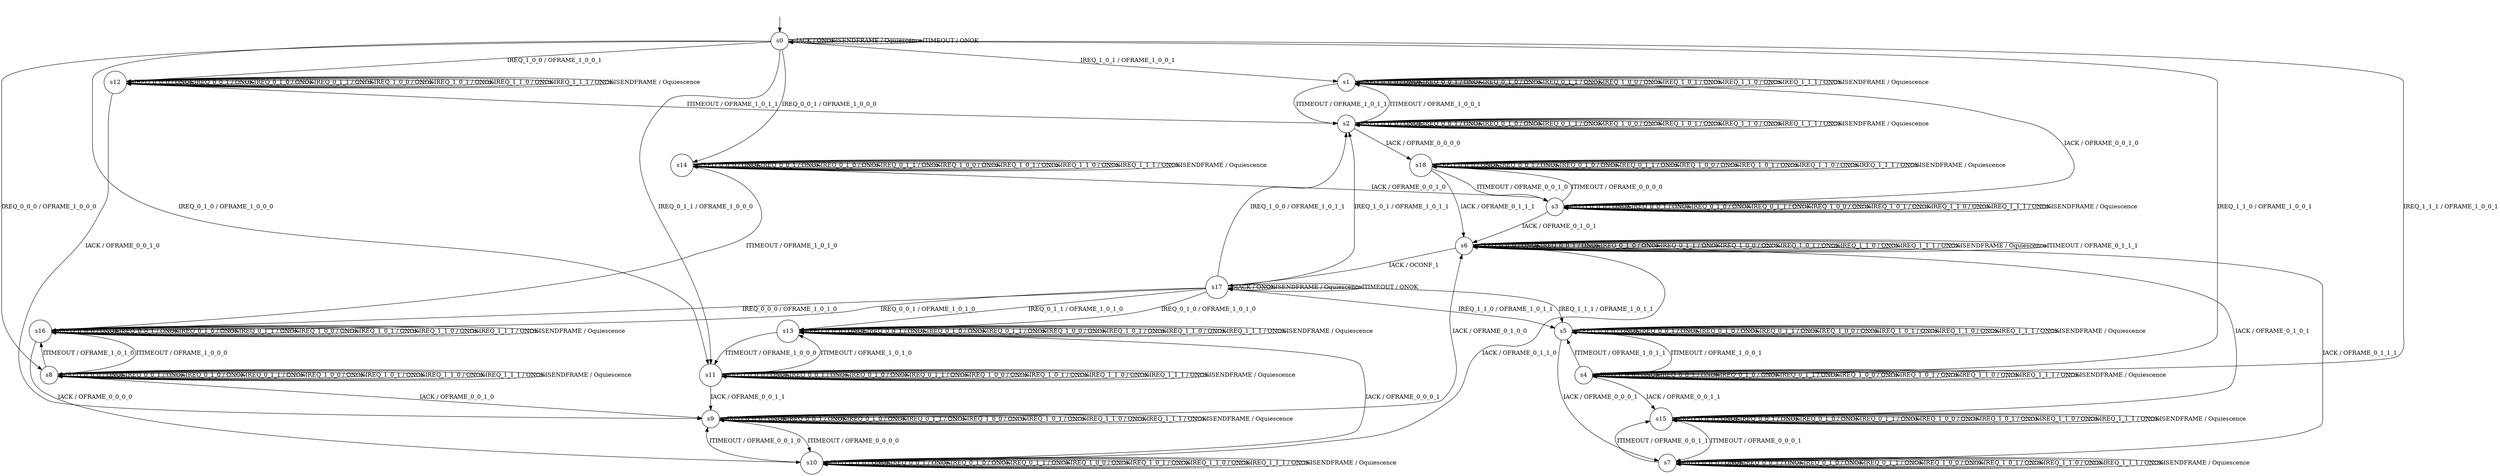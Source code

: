 digraph g {
__start0 [label="" shape="none"];

	s0 [shape="circle" label="s0"];
	s1 [shape="circle" label="s1"];
	s2 [shape="circle" label="s2"];
	s3 [shape="circle" label="s3"];
	s4 [shape="circle" label="s4"];
	s5 [shape="circle" label="s5"];
	s6 [shape="circle" label="s6"];
	s7 [shape="circle" label="s7"];
	s8 [shape="circle" label="s8"];
	s9 [shape="circle" label="s9"];
	s10 [shape="circle" label="s10"];
	s11 [shape="circle" label="s11"];
	s12 [shape="circle" label="s12"];
	s13 [shape="circle" label="s13"];
	s14 [shape="circle" label="s14"];
	s15 [shape="circle" label="s15"];
	s16 [shape="circle" label="s16"];
	s17 [shape="circle" label="s17"];
	s18 [shape="circle" label="s18"];
	s0 -> s0 [label="IACK / ONOK"];
	s0 -> s8 [label="IREQ_0_0_0 / OFRAME_1_0_0_0"];
	s0 -> s14 [label="IREQ_0_0_1 / OFRAME_1_0_0_0"];
	s0 -> s11 [label="IREQ_0_1_0 / OFRAME_1_0_0_0"];
	s0 -> s11 [label="IREQ_0_1_1 / OFRAME_1_0_0_0"];
	s0 -> s12 [label="IREQ_1_0_0 / OFRAME_1_0_0_1"];
	s0 -> s1 [label="IREQ_1_0_1 / OFRAME_1_0_0_1"];
	s0 -> s4 [label="IREQ_1_1_0 / OFRAME_1_0_0_1"];
	s0 -> s4 [label="IREQ_1_1_1 / OFRAME_1_0_0_1"];
	s0 -> s0 [label="ISENDFRAME / Oquiescence"];
	s0 -> s0 [label="ITIMEOUT / ONOK"];
	s1 -> s3 [label="IACK / OFRAME_0_0_1_0"];
	s1 -> s1 [label="IREQ_0_0_0 / ONOK"];
	s1 -> s1 [label="IREQ_0_0_1 / ONOK"];
	s1 -> s1 [label="IREQ_0_1_0 / ONOK"];
	s1 -> s1 [label="IREQ_0_1_1 / ONOK"];
	s1 -> s1 [label="IREQ_1_0_0 / ONOK"];
	s1 -> s1 [label="IREQ_1_0_1 / ONOK"];
	s1 -> s1 [label="IREQ_1_1_0 / ONOK"];
	s1 -> s1 [label="IREQ_1_1_1 / ONOK"];
	s1 -> s1 [label="ISENDFRAME / Oquiescence"];
	s1 -> s2 [label="ITIMEOUT / OFRAME_1_0_1_1"];
	s2 -> s18 [label="IACK / OFRAME_0_0_0_0"];
	s2 -> s2 [label="IREQ_0_0_0 / ONOK"];
	s2 -> s2 [label="IREQ_0_0_1 / ONOK"];
	s2 -> s2 [label="IREQ_0_1_0 / ONOK"];
	s2 -> s2 [label="IREQ_0_1_1 / ONOK"];
	s2 -> s2 [label="IREQ_1_0_0 / ONOK"];
	s2 -> s2 [label="IREQ_1_0_1 / ONOK"];
	s2 -> s2 [label="IREQ_1_1_0 / ONOK"];
	s2 -> s2 [label="IREQ_1_1_1 / ONOK"];
	s2 -> s2 [label="ISENDFRAME / Oquiescence"];
	s2 -> s1 [label="ITIMEOUT / OFRAME_1_0_0_1"];
	s3 -> s6 [label="IACK / OFRAME_0_1_0_1"];
	s3 -> s3 [label="IREQ_0_0_0 / ONOK"];
	s3 -> s3 [label="IREQ_0_0_1 / ONOK"];
	s3 -> s3 [label="IREQ_0_1_0 / ONOK"];
	s3 -> s3 [label="IREQ_0_1_1 / ONOK"];
	s3 -> s3 [label="IREQ_1_0_0 / ONOK"];
	s3 -> s3 [label="IREQ_1_0_1 / ONOK"];
	s3 -> s3 [label="IREQ_1_1_0 / ONOK"];
	s3 -> s3 [label="IREQ_1_1_1 / ONOK"];
	s3 -> s3 [label="ISENDFRAME / Oquiescence"];
	s3 -> s18 [label="ITIMEOUT / OFRAME_0_0_0_0"];
	s4 -> s15 [label="IACK / OFRAME_0_0_1_1"];
	s4 -> s4 [label="IREQ_0_0_0 / ONOK"];
	s4 -> s4 [label="IREQ_0_0_1 / ONOK"];
	s4 -> s4 [label="IREQ_0_1_0 / ONOK"];
	s4 -> s4 [label="IREQ_0_1_1 / ONOK"];
	s4 -> s4 [label="IREQ_1_0_0 / ONOK"];
	s4 -> s4 [label="IREQ_1_0_1 / ONOK"];
	s4 -> s4 [label="IREQ_1_1_0 / ONOK"];
	s4 -> s4 [label="IREQ_1_1_1 / ONOK"];
	s4 -> s4 [label="ISENDFRAME / Oquiescence"];
	s4 -> s5 [label="ITIMEOUT / OFRAME_1_0_1_1"];
	s5 -> s7 [label="IACK / OFRAME_0_0_0_1"];
	s5 -> s5 [label="IREQ_0_0_0 / ONOK"];
	s5 -> s5 [label="IREQ_0_0_1 / ONOK"];
	s5 -> s5 [label="IREQ_0_1_0 / ONOK"];
	s5 -> s5 [label="IREQ_0_1_1 / ONOK"];
	s5 -> s5 [label="IREQ_1_0_0 / ONOK"];
	s5 -> s5 [label="IREQ_1_0_1 / ONOK"];
	s5 -> s5 [label="IREQ_1_1_0 / ONOK"];
	s5 -> s5 [label="IREQ_1_1_1 / ONOK"];
	s5 -> s5 [label="ISENDFRAME / Oquiescence"];
	s5 -> s4 [label="ITIMEOUT / OFRAME_1_0_0_1"];
	s6 -> s17 [label="IACK / OCONF_1"];
	s6 -> s6 [label="IREQ_0_0_0 / ONOK"];
	s6 -> s6 [label="IREQ_0_0_1 / ONOK"];
	s6 -> s6 [label="IREQ_0_1_0 / ONOK"];
	s6 -> s6 [label="IREQ_0_1_1 / ONOK"];
	s6 -> s6 [label="IREQ_1_0_0 / ONOK"];
	s6 -> s6 [label="IREQ_1_0_1 / ONOK"];
	s6 -> s6 [label="IREQ_1_1_0 / ONOK"];
	s6 -> s6 [label="IREQ_1_1_1 / ONOK"];
	s6 -> s6 [label="ISENDFRAME / Oquiescence"];
	s6 -> s6 [label="ITIMEOUT / OFRAME_0_1_1_1"];
	s7 -> s6 [label="IACK / OFRAME_0_1_1_1"];
	s7 -> s7 [label="IREQ_0_0_0 / ONOK"];
	s7 -> s7 [label="IREQ_0_0_1 / ONOK"];
	s7 -> s7 [label="IREQ_0_1_0 / ONOK"];
	s7 -> s7 [label="IREQ_0_1_1 / ONOK"];
	s7 -> s7 [label="IREQ_1_0_0 / ONOK"];
	s7 -> s7 [label="IREQ_1_0_1 / ONOK"];
	s7 -> s7 [label="IREQ_1_1_0 / ONOK"];
	s7 -> s7 [label="IREQ_1_1_1 / ONOK"];
	s7 -> s7 [label="ISENDFRAME / Oquiescence"];
	s7 -> s15 [label="ITIMEOUT / OFRAME_0_0_1_1"];
	s8 -> s9 [label="IACK / OFRAME_0_0_1_0"];
	s8 -> s8 [label="IREQ_0_0_0 / ONOK"];
	s8 -> s8 [label="IREQ_0_0_1 / ONOK"];
	s8 -> s8 [label="IREQ_0_1_0 / ONOK"];
	s8 -> s8 [label="IREQ_0_1_1 / ONOK"];
	s8 -> s8 [label="IREQ_1_0_0 / ONOK"];
	s8 -> s8 [label="IREQ_1_0_1 / ONOK"];
	s8 -> s8 [label="IREQ_1_1_0 / ONOK"];
	s8 -> s8 [label="IREQ_1_1_1 / ONOK"];
	s8 -> s8 [label="ISENDFRAME / Oquiescence"];
	s8 -> s16 [label="ITIMEOUT / OFRAME_1_0_1_0"];
	s9 -> s6 [label="IACK / OFRAME_0_1_0_0"];
	s9 -> s9 [label="IREQ_0_0_0 / ONOK"];
	s9 -> s9 [label="IREQ_0_0_1 / ONOK"];
	s9 -> s9 [label="IREQ_0_1_0 / ONOK"];
	s9 -> s9 [label="IREQ_0_1_1 / ONOK"];
	s9 -> s9 [label="IREQ_1_0_0 / ONOK"];
	s9 -> s9 [label="IREQ_1_0_1 / ONOK"];
	s9 -> s9 [label="IREQ_1_1_0 / ONOK"];
	s9 -> s9 [label="IREQ_1_1_1 / ONOK"];
	s9 -> s9 [label="ISENDFRAME / Oquiescence"];
	s9 -> s10 [label="ITIMEOUT / OFRAME_0_0_0_0"];
	s10 -> s6 [label="IACK / OFRAME_0_1_1_0"];
	s10 -> s10 [label="IREQ_0_0_0 / ONOK"];
	s10 -> s10 [label="IREQ_0_0_1 / ONOK"];
	s10 -> s10 [label="IREQ_0_1_0 / ONOK"];
	s10 -> s10 [label="IREQ_0_1_1 / ONOK"];
	s10 -> s10 [label="IREQ_1_0_0 / ONOK"];
	s10 -> s10 [label="IREQ_1_0_1 / ONOK"];
	s10 -> s10 [label="IREQ_1_1_0 / ONOK"];
	s10 -> s10 [label="IREQ_1_1_1 / ONOK"];
	s10 -> s10 [label="ISENDFRAME / Oquiescence"];
	s10 -> s9 [label="ITIMEOUT / OFRAME_0_0_1_0"];
	s11 -> s9 [label="IACK / OFRAME_0_0_1_1"];
	s11 -> s11 [label="IREQ_0_0_0 / ONOK"];
	s11 -> s11 [label="IREQ_0_0_1 / ONOK"];
	s11 -> s11 [label="IREQ_0_1_0 / ONOK"];
	s11 -> s11 [label="IREQ_0_1_1 / ONOK"];
	s11 -> s11 [label="IREQ_1_0_0 / ONOK"];
	s11 -> s11 [label="IREQ_1_0_1 / ONOK"];
	s11 -> s11 [label="IREQ_1_1_0 / ONOK"];
	s11 -> s11 [label="IREQ_1_1_1 / ONOK"];
	s11 -> s11 [label="ISENDFRAME / Oquiescence"];
	s11 -> s13 [label="ITIMEOUT / OFRAME_1_0_1_0"];
	s12 -> s9 [label="IACK / OFRAME_0_0_1_0"];
	s12 -> s12 [label="IREQ_0_0_0 / ONOK"];
	s12 -> s12 [label="IREQ_0_0_1 / ONOK"];
	s12 -> s12 [label="IREQ_0_1_0 / ONOK"];
	s12 -> s12 [label="IREQ_0_1_1 / ONOK"];
	s12 -> s12 [label="IREQ_1_0_0 / ONOK"];
	s12 -> s12 [label="IREQ_1_0_1 / ONOK"];
	s12 -> s12 [label="IREQ_1_1_0 / ONOK"];
	s12 -> s12 [label="IREQ_1_1_1 / ONOK"];
	s12 -> s12 [label="ISENDFRAME / Oquiescence"];
	s12 -> s2 [label="ITIMEOUT / OFRAME_1_0_1_1"];
	s13 -> s10 [label="IACK / OFRAME_0_0_0_1"];
	s13 -> s13 [label="IREQ_0_0_0 / ONOK"];
	s13 -> s13 [label="IREQ_0_0_1 / ONOK"];
	s13 -> s13 [label="IREQ_0_1_0 / ONOK"];
	s13 -> s13 [label="IREQ_0_1_1 / ONOK"];
	s13 -> s13 [label="IREQ_1_0_0 / ONOK"];
	s13 -> s13 [label="IREQ_1_0_1 / ONOK"];
	s13 -> s13 [label="IREQ_1_1_0 / ONOK"];
	s13 -> s13 [label="IREQ_1_1_1 / ONOK"];
	s13 -> s13 [label="ISENDFRAME / Oquiescence"];
	s13 -> s11 [label="ITIMEOUT / OFRAME_1_0_0_0"];
	s14 -> s3 [label="IACK / OFRAME_0_0_1_0"];
	s14 -> s14 [label="IREQ_0_0_0 / ONOK"];
	s14 -> s14 [label="IREQ_0_0_1 / ONOK"];
	s14 -> s14 [label="IREQ_0_1_0 / ONOK"];
	s14 -> s14 [label="IREQ_0_1_1 / ONOK"];
	s14 -> s14 [label="IREQ_1_0_0 / ONOK"];
	s14 -> s14 [label="IREQ_1_0_1 / ONOK"];
	s14 -> s14 [label="IREQ_1_1_0 / ONOK"];
	s14 -> s14 [label="IREQ_1_1_1 / ONOK"];
	s14 -> s14 [label="ISENDFRAME / Oquiescence"];
	s14 -> s16 [label="ITIMEOUT / OFRAME_1_0_1_0"];
	s15 -> s6 [label="IACK / OFRAME_0_1_0_1"];
	s15 -> s15 [label="IREQ_0_0_0 / ONOK"];
	s15 -> s15 [label="IREQ_0_0_1 / ONOK"];
	s15 -> s15 [label="IREQ_0_1_0 / ONOK"];
	s15 -> s15 [label="IREQ_0_1_1 / ONOK"];
	s15 -> s15 [label="IREQ_1_0_0 / ONOK"];
	s15 -> s15 [label="IREQ_1_0_1 / ONOK"];
	s15 -> s15 [label="IREQ_1_1_0 / ONOK"];
	s15 -> s15 [label="IREQ_1_1_1 / ONOK"];
	s15 -> s15 [label="ISENDFRAME / Oquiescence"];
	s15 -> s7 [label="ITIMEOUT / OFRAME_0_0_0_1"];
	s16 -> s10 [label="IACK / OFRAME_0_0_0_0"];
	s16 -> s16 [label="IREQ_0_0_0 / ONOK"];
	s16 -> s16 [label="IREQ_0_0_1 / ONOK"];
	s16 -> s16 [label="IREQ_0_1_0 / ONOK"];
	s16 -> s16 [label="IREQ_0_1_1 / ONOK"];
	s16 -> s16 [label="IREQ_1_0_0 / ONOK"];
	s16 -> s16 [label="IREQ_1_0_1 / ONOK"];
	s16 -> s16 [label="IREQ_1_1_0 / ONOK"];
	s16 -> s16 [label="IREQ_1_1_1 / ONOK"];
	s16 -> s16 [label="ISENDFRAME / Oquiescence"];
	s16 -> s8 [label="ITIMEOUT / OFRAME_1_0_0_0"];
	s17 -> s17 [label="IACK / ONOK"];
	s17 -> s16 [label="IREQ_0_0_0 / OFRAME_1_0_1_0"];
	s17 -> s16 [label="IREQ_0_0_1 / OFRAME_1_0_1_0"];
	s17 -> s13 [label="IREQ_0_1_0 / OFRAME_1_0_1_0"];
	s17 -> s13 [label="IREQ_0_1_1 / OFRAME_1_0_1_0"];
	s17 -> s2 [label="IREQ_1_0_0 / OFRAME_1_0_1_1"];
	s17 -> s2 [label="IREQ_1_0_1 / OFRAME_1_0_1_1"];
	s17 -> s5 [label="IREQ_1_1_0 / OFRAME_1_0_1_1"];
	s17 -> s5 [label="IREQ_1_1_1 / OFRAME_1_0_1_1"];
	s17 -> s17 [label="ISENDFRAME / Oquiescence"];
	s17 -> s17 [label="ITIMEOUT / ONOK"];
	s18 -> s6 [label="IACK / OFRAME_0_1_1_1"];
	s18 -> s18 [label="IREQ_0_0_0 / ONOK"];
	s18 -> s18 [label="IREQ_0_0_1 / ONOK"];
	s18 -> s18 [label="IREQ_0_1_0 / ONOK"];
	s18 -> s18 [label="IREQ_0_1_1 / ONOK"];
	s18 -> s18 [label="IREQ_1_0_0 / ONOK"];
	s18 -> s18 [label="IREQ_1_0_1 / ONOK"];
	s18 -> s18 [label="IREQ_1_1_0 / ONOK"];
	s18 -> s18 [label="IREQ_1_1_1 / ONOK"];
	s18 -> s18 [label="ISENDFRAME / Oquiescence"];
	s18 -> s3 [label="ITIMEOUT / OFRAME_0_0_1_0"];

__start0 -> s0;
}
